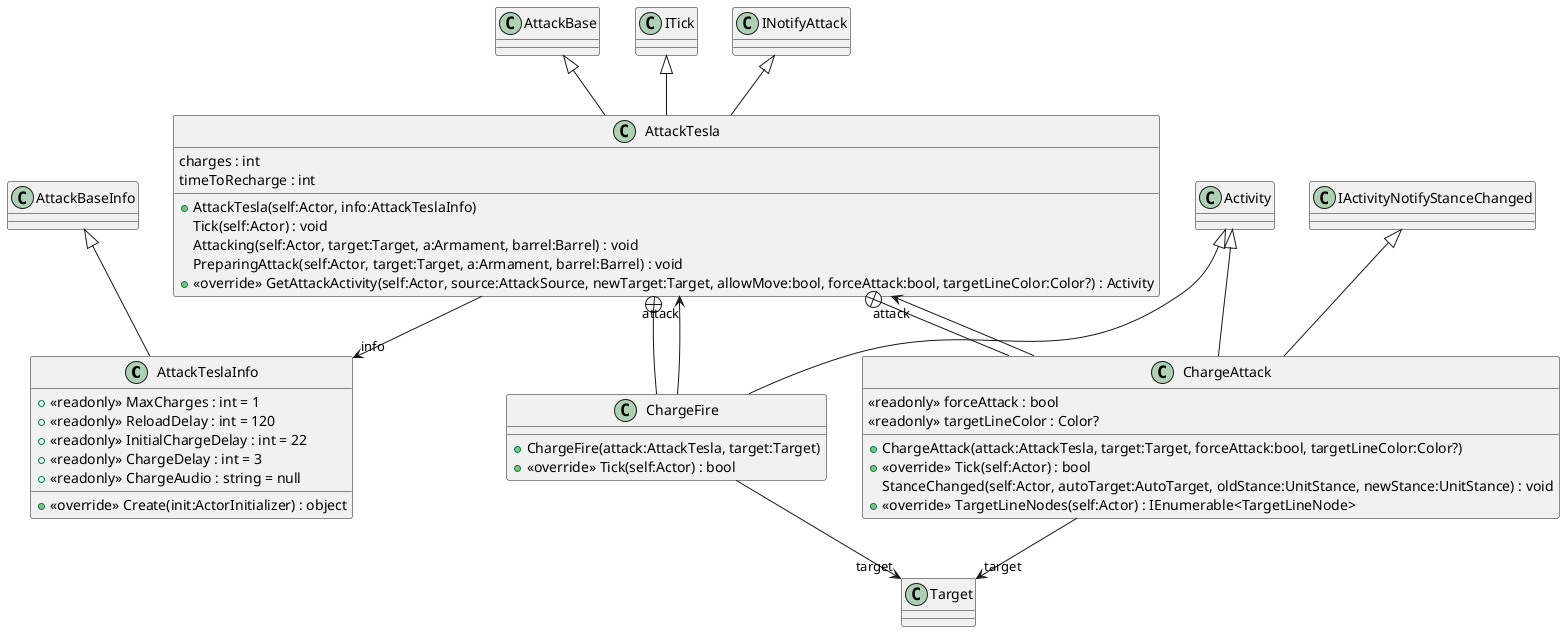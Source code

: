 @startuml
class AttackTeslaInfo {
    + <<readonly>> MaxCharges : int = 1
    + <<readonly>> ReloadDelay : int = 120
    + <<readonly>> InitialChargeDelay : int = 22
    + <<readonly>> ChargeDelay : int = 3
    + <<readonly>> ChargeAudio : string = null
    + <<override>> Create(init:ActorInitializer) : object
}
class AttackTesla {
    charges : int
    timeToRecharge : int
    + AttackTesla(self:Actor, info:AttackTeslaInfo)
    Tick(self:Actor) : void
    Attacking(self:Actor, target:Target, a:Armament, barrel:Barrel) : void
    PreparingAttack(self:Actor, target:Target, a:Armament, barrel:Barrel) : void
    + <<override>> GetAttackActivity(self:Actor, source:AttackSource, newTarget:Target, allowMove:bool, forceAttack:bool, targetLineColor:Color?) : Activity
}
class ChargeAttack {
    <<readonly>> forceAttack : bool
    <<readonly>> targetLineColor : Color?
    + ChargeAttack(attack:AttackTesla, target:Target, forceAttack:bool, targetLineColor:Color?)
    + <<override>> Tick(self:Actor) : bool
    StanceChanged(self:Actor, autoTarget:AutoTarget, oldStance:UnitStance, newStance:UnitStance) : void
    + <<override>> TargetLineNodes(self:Actor) : IEnumerable<TargetLineNode>
}
class ChargeFire {
    + ChargeFire(attack:AttackTesla, target:Target)
    + <<override>> Tick(self:Actor) : bool
}
AttackBaseInfo <|-- AttackTeslaInfo
AttackBase <|-- AttackTesla
ITick <|-- AttackTesla
INotifyAttack <|-- AttackTesla
AttackTesla --> "info" AttackTeslaInfo
AttackTesla +-- ChargeAttack
Activity <|-- ChargeAttack
IActivityNotifyStanceChanged <|-- ChargeAttack
ChargeAttack --> "attack" AttackTesla
ChargeAttack --> "target" Target
AttackTesla +-- ChargeFire
Activity <|-- ChargeFire
ChargeFire --> "attack" AttackTesla
ChargeFire --> "target" Target
@enduml
